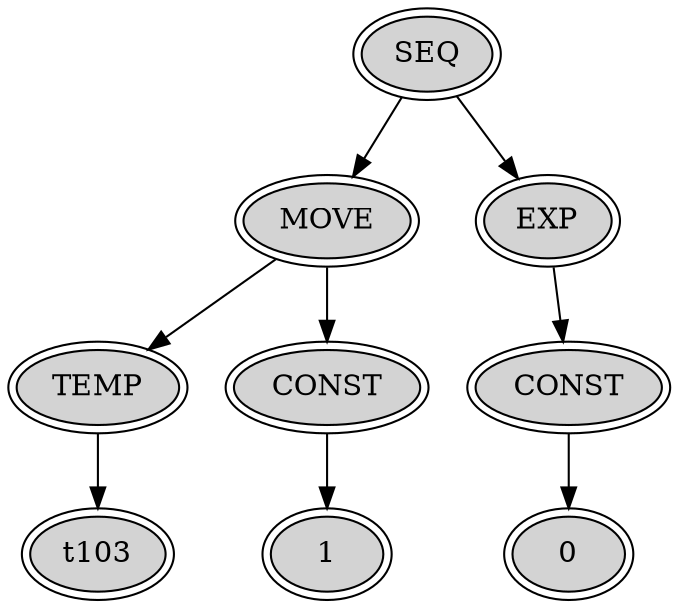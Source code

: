 digraph g {
node[peripheries=2, style=filled;]
node1->node2->node3->node4;
node3[label="TEMP"];
node4[label="t103"];
node2->node5->node6;
node5[label="CONST"];
node6[label="1"];
node2[label="MOVE"];
node1->node7->node8->node9;
node8[label="CONST"];
node9[label="0"];
node7[label="EXP"];
node1[label="SEQ"];
}